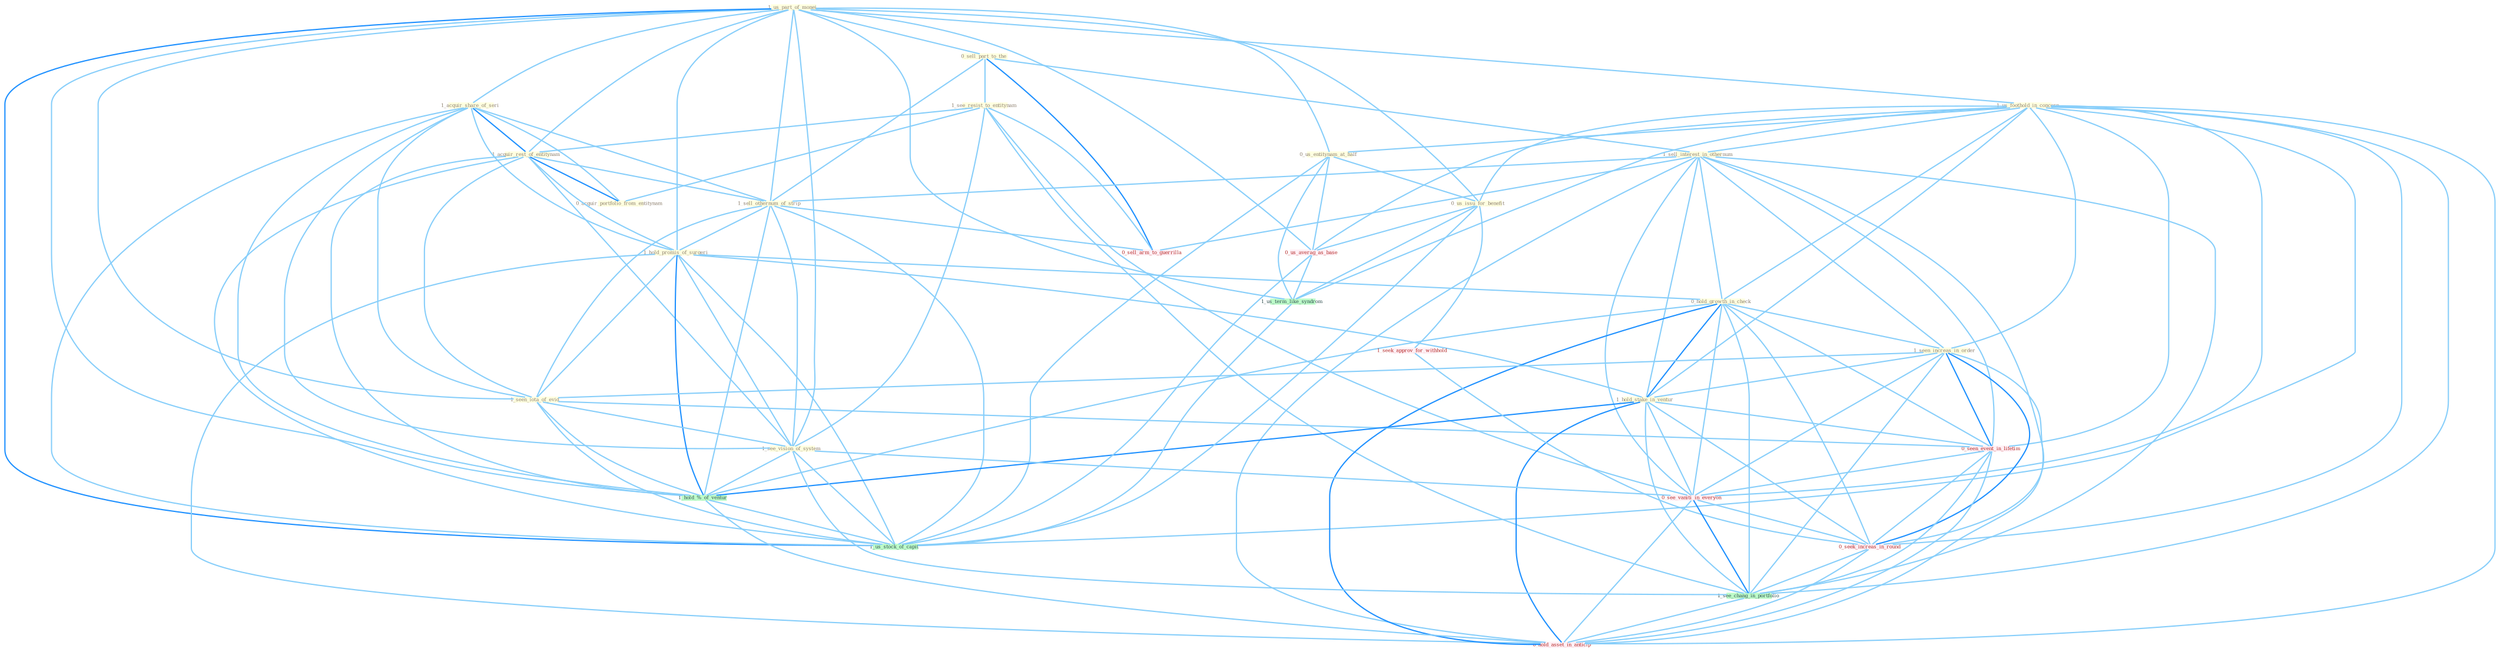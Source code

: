 Graph G{ 
    node
    [shape=polygon,style=filled,width=.5,height=.06,color="#BDFCC9",fixedsize=true,fontsize=4,
    fontcolor="#2f4f4f"];
    {node
    [color="#ffffe0", fontcolor="#8b7d6b"] "1_us_part_of_monei " "1_acquir_share_of_seri " "1_us_foothold_in_concern " "0_sell_part_to_the " "1_see_resist_to_entitynam " "1_acquir_rest_of_entitynam " "1_sell_interest_in_othernum " "0_us_entitynam_at_half " "1_sell_othernum_of_strip " "1_hold_promis_of_surgeri " "0_hold_growth_in_check " "1_seen_increas_in_order " "1_seen_iota_of_evid " "1_hold_stake_in_ventur " "0_acquir_portfolio_from_entitynam " "0_us_issu_for_benefit " "1_see_vision_of_system "}
{node [color="#fff0f5", fontcolor="#b22222"] "0_seen_event_in_lifetim " "0_us_averag_as_base " "1_seek_approv_for_withhold " "0_see_vaniti_in_everyon " "0_sell_arm_to_guerrilla " "0_seek_increas_in_round " "0_hold_asset_in_anticip "}
edge [color="#B0E2FF"];

	"1_us_part_of_monei " -- "1_acquir_share_of_seri " [w="1", color="#87cefa" ];
	"1_us_part_of_monei " -- "1_us_foothold_in_concern " [w="1", color="#87cefa" ];
	"1_us_part_of_monei " -- "0_sell_part_to_the " [w="1", color="#87cefa" ];
	"1_us_part_of_monei " -- "1_acquir_rest_of_entitynam " [w="1", color="#87cefa" ];
	"1_us_part_of_monei " -- "0_us_entitynam_at_half " [w="1", color="#87cefa" ];
	"1_us_part_of_monei " -- "1_sell_othernum_of_strip " [w="1", color="#87cefa" ];
	"1_us_part_of_monei " -- "1_hold_promis_of_surgeri " [w="1", color="#87cefa" ];
	"1_us_part_of_monei " -- "1_seen_iota_of_evid " [w="1", color="#87cefa" ];
	"1_us_part_of_monei " -- "0_us_issu_for_benefit " [w="1", color="#87cefa" ];
	"1_us_part_of_monei " -- "1_see_vision_of_system " [w="1", color="#87cefa" ];
	"1_us_part_of_monei " -- "0_us_averag_as_base " [w="1", color="#87cefa" ];
	"1_us_part_of_monei " -- "1_us_term_like_syndrom " [w="1", color="#87cefa" ];
	"1_us_part_of_monei " -- "1_hold_%_of_ventur " [w="1", color="#87cefa" ];
	"1_us_part_of_monei " -- "1_us_stock_of_capit " [w="2", color="#1e90ff" , len=0.8];
	"1_acquir_share_of_seri " -- "1_acquir_rest_of_entitynam " [w="2", color="#1e90ff" , len=0.8];
	"1_acquir_share_of_seri " -- "1_sell_othernum_of_strip " [w="1", color="#87cefa" ];
	"1_acquir_share_of_seri " -- "1_hold_promis_of_surgeri " [w="1", color="#87cefa" ];
	"1_acquir_share_of_seri " -- "1_seen_iota_of_evid " [w="1", color="#87cefa" ];
	"1_acquir_share_of_seri " -- "0_acquir_portfolio_from_entitynam " [w="1", color="#87cefa" ];
	"1_acquir_share_of_seri " -- "1_see_vision_of_system " [w="1", color="#87cefa" ];
	"1_acquir_share_of_seri " -- "1_hold_%_of_ventur " [w="1", color="#87cefa" ];
	"1_acquir_share_of_seri " -- "1_us_stock_of_capit " [w="1", color="#87cefa" ];
	"1_us_foothold_in_concern " -- "1_sell_interest_in_othernum " [w="1", color="#87cefa" ];
	"1_us_foothold_in_concern " -- "0_us_entitynam_at_half " [w="1", color="#87cefa" ];
	"1_us_foothold_in_concern " -- "0_hold_growth_in_check " [w="1", color="#87cefa" ];
	"1_us_foothold_in_concern " -- "1_seen_increas_in_order " [w="1", color="#87cefa" ];
	"1_us_foothold_in_concern " -- "1_hold_stake_in_ventur " [w="1", color="#87cefa" ];
	"1_us_foothold_in_concern " -- "0_us_issu_for_benefit " [w="1", color="#87cefa" ];
	"1_us_foothold_in_concern " -- "0_seen_event_in_lifetim " [w="1", color="#87cefa" ];
	"1_us_foothold_in_concern " -- "0_us_averag_as_base " [w="1", color="#87cefa" ];
	"1_us_foothold_in_concern " -- "1_us_term_like_syndrom " [w="1", color="#87cefa" ];
	"1_us_foothold_in_concern " -- "0_see_vaniti_in_everyon " [w="1", color="#87cefa" ];
	"1_us_foothold_in_concern " -- "0_seek_increas_in_round " [w="1", color="#87cefa" ];
	"1_us_foothold_in_concern " -- "1_us_stock_of_capit " [w="1", color="#87cefa" ];
	"1_us_foothold_in_concern " -- "1_see_chang_in_portfolio " [w="1", color="#87cefa" ];
	"1_us_foothold_in_concern " -- "0_hold_asset_in_anticip " [w="1", color="#87cefa" ];
	"0_sell_part_to_the " -- "1_see_resist_to_entitynam " [w="1", color="#87cefa" ];
	"0_sell_part_to_the " -- "1_sell_interest_in_othernum " [w="1", color="#87cefa" ];
	"0_sell_part_to_the " -- "1_sell_othernum_of_strip " [w="1", color="#87cefa" ];
	"0_sell_part_to_the " -- "0_sell_arm_to_guerrilla " [w="2", color="#1e90ff" , len=0.8];
	"1_see_resist_to_entitynam " -- "1_acquir_rest_of_entitynam " [w="1", color="#87cefa" ];
	"1_see_resist_to_entitynam " -- "0_acquir_portfolio_from_entitynam " [w="1", color="#87cefa" ];
	"1_see_resist_to_entitynam " -- "1_see_vision_of_system " [w="1", color="#87cefa" ];
	"1_see_resist_to_entitynam " -- "0_see_vaniti_in_everyon " [w="1", color="#87cefa" ];
	"1_see_resist_to_entitynam " -- "0_sell_arm_to_guerrilla " [w="1", color="#87cefa" ];
	"1_see_resist_to_entitynam " -- "1_see_chang_in_portfolio " [w="1", color="#87cefa" ];
	"1_acquir_rest_of_entitynam " -- "1_sell_othernum_of_strip " [w="1", color="#87cefa" ];
	"1_acquir_rest_of_entitynam " -- "1_hold_promis_of_surgeri " [w="1", color="#87cefa" ];
	"1_acquir_rest_of_entitynam " -- "1_seen_iota_of_evid " [w="1", color="#87cefa" ];
	"1_acquir_rest_of_entitynam " -- "0_acquir_portfolio_from_entitynam " [w="2", color="#1e90ff" , len=0.8];
	"1_acquir_rest_of_entitynam " -- "1_see_vision_of_system " [w="1", color="#87cefa" ];
	"1_acquir_rest_of_entitynam " -- "1_hold_%_of_ventur " [w="1", color="#87cefa" ];
	"1_acquir_rest_of_entitynam " -- "1_us_stock_of_capit " [w="1", color="#87cefa" ];
	"1_sell_interest_in_othernum " -- "1_sell_othernum_of_strip " [w="1", color="#87cefa" ];
	"1_sell_interest_in_othernum " -- "0_hold_growth_in_check " [w="1", color="#87cefa" ];
	"1_sell_interest_in_othernum " -- "1_seen_increas_in_order " [w="1", color="#87cefa" ];
	"1_sell_interest_in_othernum " -- "1_hold_stake_in_ventur " [w="1", color="#87cefa" ];
	"1_sell_interest_in_othernum " -- "0_seen_event_in_lifetim " [w="1", color="#87cefa" ];
	"1_sell_interest_in_othernum " -- "0_see_vaniti_in_everyon " [w="1", color="#87cefa" ];
	"1_sell_interest_in_othernum " -- "0_sell_arm_to_guerrilla " [w="1", color="#87cefa" ];
	"1_sell_interest_in_othernum " -- "0_seek_increas_in_round " [w="1", color="#87cefa" ];
	"1_sell_interest_in_othernum " -- "1_see_chang_in_portfolio " [w="1", color="#87cefa" ];
	"1_sell_interest_in_othernum " -- "0_hold_asset_in_anticip " [w="1", color="#87cefa" ];
	"0_us_entitynam_at_half " -- "0_us_issu_for_benefit " [w="1", color="#87cefa" ];
	"0_us_entitynam_at_half " -- "0_us_averag_as_base " [w="1", color="#87cefa" ];
	"0_us_entitynam_at_half " -- "1_us_term_like_syndrom " [w="1", color="#87cefa" ];
	"0_us_entitynam_at_half " -- "1_us_stock_of_capit " [w="1", color="#87cefa" ];
	"1_sell_othernum_of_strip " -- "1_hold_promis_of_surgeri " [w="1", color="#87cefa" ];
	"1_sell_othernum_of_strip " -- "1_seen_iota_of_evid " [w="1", color="#87cefa" ];
	"1_sell_othernum_of_strip " -- "1_see_vision_of_system " [w="1", color="#87cefa" ];
	"1_sell_othernum_of_strip " -- "1_hold_%_of_ventur " [w="1", color="#87cefa" ];
	"1_sell_othernum_of_strip " -- "0_sell_arm_to_guerrilla " [w="1", color="#87cefa" ];
	"1_sell_othernum_of_strip " -- "1_us_stock_of_capit " [w="1", color="#87cefa" ];
	"1_hold_promis_of_surgeri " -- "0_hold_growth_in_check " [w="1", color="#87cefa" ];
	"1_hold_promis_of_surgeri " -- "1_seen_iota_of_evid " [w="1", color="#87cefa" ];
	"1_hold_promis_of_surgeri " -- "1_hold_stake_in_ventur " [w="1", color="#87cefa" ];
	"1_hold_promis_of_surgeri " -- "1_see_vision_of_system " [w="1", color="#87cefa" ];
	"1_hold_promis_of_surgeri " -- "1_hold_%_of_ventur " [w="2", color="#1e90ff" , len=0.8];
	"1_hold_promis_of_surgeri " -- "1_us_stock_of_capit " [w="1", color="#87cefa" ];
	"1_hold_promis_of_surgeri " -- "0_hold_asset_in_anticip " [w="1", color="#87cefa" ];
	"0_hold_growth_in_check " -- "1_seen_increas_in_order " [w="1", color="#87cefa" ];
	"0_hold_growth_in_check " -- "1_hold_stake_in_ventur " [w="2", color="#1e90ff" , len=0.8];
	"0_hold_growth_in_check " -- "0_seen_event_in_lifetim " [w="1", color="#87cefa" ];
	"0_hold_growth_in_check " -- "1_hold_%_of_ventur " [w="1", color="#87cefa" ];
	"0_hold_growth_in_check " -- "0_see_vaniti_in_everyon " [w="1", color="#87cefa" ];
	"0_hold_growth_in_check " -- "0_seek_increas_in_round " [w="1", color="#87cefa" ];
	"0_hold_growth_in_check " -- "1_see_chang_in_portfolio " [w="1", color="#87cefa" ];
	"0_hold_growth_in_check " -- "0_hold_asset_in_anticip " [w="2", color="#1e90ff" , len=0.8];
	"1_seen_increas_in_order " -- "1_seen_iota_of_evid " [w="1", color="#87cefa" ];
	"1_seen_increas_in_order " -- "1_hold_stake_in_ventur " [w="1", color="#87cefa" ];
	"1_seen_increas_in_order " -- "0_seen_event_in_lifetim " [w="2", color="#1e90ff" , len=0.8];
	"1_seen_increas_in_order " -- "0_see_vaniti_in_everyon " [w="1", color="#87cefa" ];
	"1_seen_increas_in_order " -- "0_seek_increas_in_round " [w="2", color="#1e90ff" , len=0.8];
	"1_seen_increas_in_order " -- "1_see_chang_in_portfolio " [w="1", color="#87cefa" ];
	"1_seen_increas_in_order " -- "0_hold_asset_in_anticip " [w="1", color="#87cefa" ];
	"1_seen_iota_of_evid " -- "1_see_vision_of_system " [w="1", color="#87cefa" ];
	"1_seen_iota_of_evid " -- "0_seen_event_in_lifetim " [w="1", color="#87cefa" ];
	"1_seen_iota_of_evid " -- "1_hold_%_of_ventur " [w="1", color="#87cefa" ];
	"1_seen_iota_of_evid " -- "1_us_stock_of_capit " [w="1", color="#87cefa" ];
	"1_hold_stake_in_ventur " -- "0_seen_event_in_lifetim " [w="1", color="#87cefa" ];
	"1_hold_stake_in_ventur " -- "1_hold_%_of_ventur " [w="2", color="#1e90ff" , len=0.8];
	"1_hold_stake_in_ventur " -- "0_see_vaniti_in_everyon " [w="1", color="#87cefa" ];
	"1_hold_stake_in_ventur " -- "0_seek_increas_in_round " [w="1", color="#87cefa" ];
	"1_hold_stake_in_ventur " -- "1_see_chang_in_portfolio " [w="1", color="#87cefa" ];
	"1_hold_stake_in_ventur " -- "0_hold_asset_in_anticip " [w="2", color="#1e90ff" , len=0.8];
	"0_us_issu_for_benefit " -- "0_us_averag_as_base " [w="1", color="#87cefa" ];
	"0_us_issu_for_benefit " -- "1_us_term_like_syndrom " [w="1", color="#87cefa" ];
	"0_us_issu_for_benefit " -- "1_seek_approv_for_withhold " [w="1", color="#87cefa" ];
	"0_us_issu_for_benefit " -- "1_us_stock_of_capit " [w="1", color="#87cefa" ];
	"1_see_vision_of_system " -- "1_hold_%_of_ventur " [w="1", color="#87cefa" ];
	"1_see_vision_of_system " -- "0_see_vaniti_in_everyon " [w="1", color="#87cefa" ];
	"1_see_vision_of_system " -- "1_us_stock_of_capit " [w="1", color="#87cefa" ];
	"1_see_vision_of_system " -- "1_see_chang_in_portfolio " [w="1", color="#87cefa" ];
	"0_seen_event_in_lifetim " -- "0_see_vaniti_in_everyon " [w="1", color="#87cefa" ];
	"0_seen_event_in_lifetim " -- "0_seek_increas_in_round " [w="1", color="#87cefa" ];
	"0_seen_event_in_lifetim " -- "1_see_chang_in_portfolio " [w="1", color="#87cefa" ];
	"0_seen_event_in_lifetim " -- "0_hold_asset_in_anticip " [w="1", color="#87cefa" ];
	"0_us_averag_as_base " -- "1_us_term_like_syndrom " [w="1", color="#87cefa" ];
	"0_us_averag_as_base " -- "1_us_stock_of_capit " [w="1", color="#87cefa" ];
	"1_us_term_like_syndrom " -- "1_us_stock_of_capit " [w="1", color="#87cefa" ];
	"1_seek_approv_for_withhold " -- "0_seek_increas_in_round " [w="1", color="#87cefa" ];
	"1_hold_%_of_ventur " -- "1_us_stock_of_capit " [w="1", color="#87cefa" ];
	"1_hold_%_of_ventur " -- "0_hold_asset_in_anticip " [w="1", color="#87cefa" ];
	"0_see_vaniti_in_everyon " -- "0_seek_increas_in_round " [w="1", color="#87cefa" ];
	"0_see_vaniti_in_everyon " -- "1_see_chang_in_portfolio " [w="2", color="#1e90ff" , len=0.8];
	"0_see_vaniti_in_everyon " -- "0_hold_asset_in_anticip " [w="1", color="#87cefa" ];
	"0_seek_increas_in_round " -- "1_see_chang_in_portfolio " [w="1", color="#87cefa" ];
	"0_seek_increas_in_round " -- "0_hold_asset_in_anticip " [w="1", color="#87cefa" ];
	"1_see_chang_in_portfolio " -- "0_hold_asset_in_anticip " [w="1", color="#87cefa" ];
}